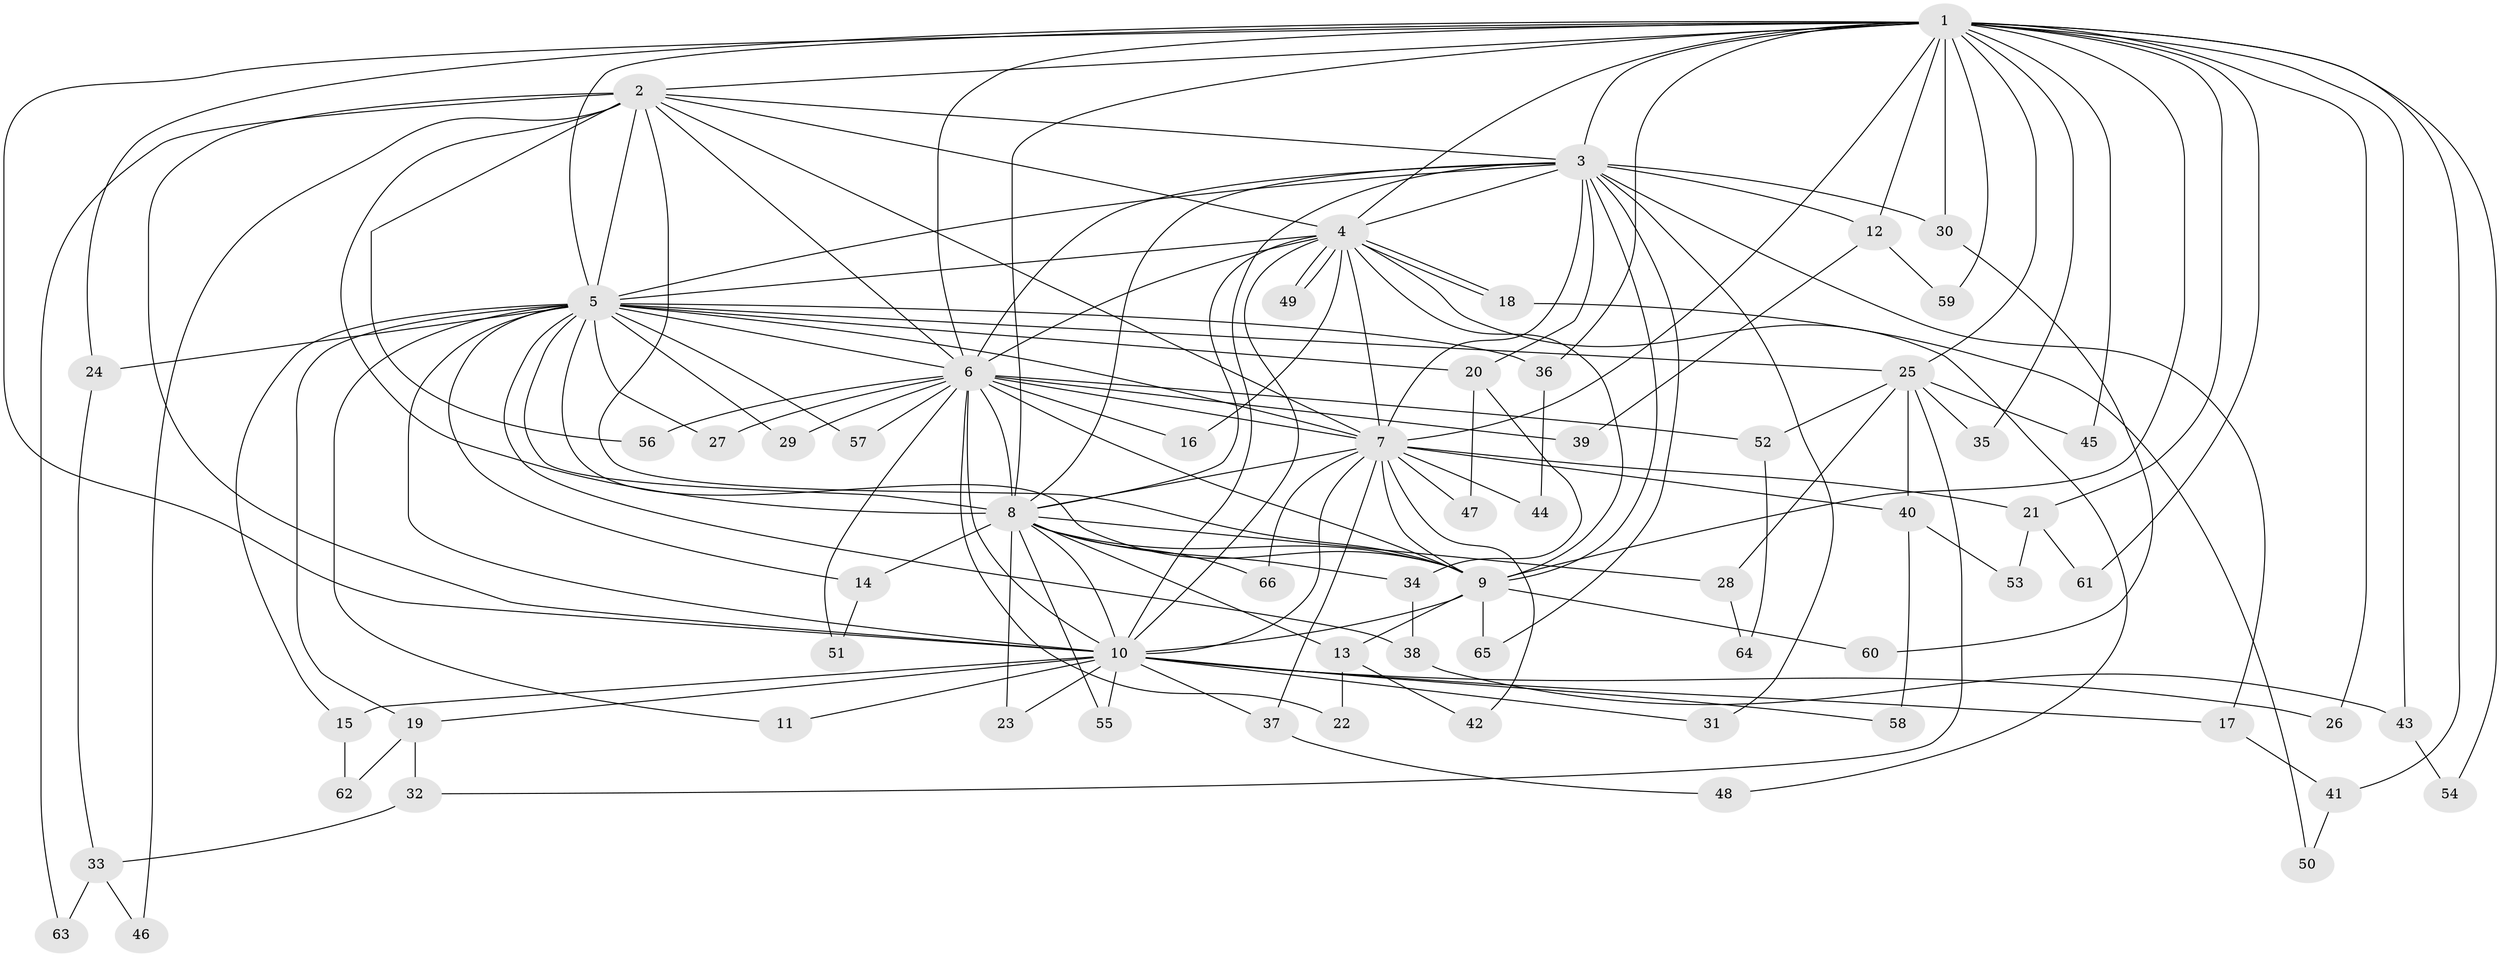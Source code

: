// Generated by graph-tools (version 1.1) at 2025/45/03/09/25 04:45:05]
// undirected, 66 vertices, 157 edges
graph export_dot {
graph [start="1"]
  node [color=gray90,style=filled];
  1;
  2;
  3;
  4;
  5;
  6;
  7;
  8;
  9;
  10;
  11;
  12;
  13;
  14;
  15;
  16;
  17;
  18;
  19;
  20;
  21;
  22;
  23;
  24;
  25;
  26;
  27;
  28;
  29;
  30;
  31;
  32;
  33;
  34;
  35;
  36;
  37;
  38;
  39;
  40;
  41;
  42;
  43;
  44;
  45;
  46;
  47;
  48;
  49;
  50;
  51;
  52;
  53;
  54;
  55;
  56;
  57;
  58;
  59;
  60;
  61;
  62;
  63;
  64;
  65;
  66;
  1 -- 2;
  1 -- 3;
  1 -- 4;
  1 -- 5;
  1 -- 6;
  1 -- 7;
  1 -- 8;
  1 -- 9;
  1 -- 10;
  1 -- 12;
  1 -- 21;
  1 -- 24;
  1 -- 25;
  1 -- 26;
  1 -- 30;
  1 -- 35;
  1 -- 36;
  1 -- 41;
  1 -- 43;
  1 -- 45;
  1 -- 54;
  1 -- 59;
  1 -- 61;
  2 -- 3;
  2 -- 4;
  2 -- 5;
  2 -- 6;
  2 -- 7;
  2 -- 8;
  2 -- 9;
  2 -- 10;
  2 -- 46;
  2 -- 56;
  2 -- 63;
  3 -- 4;
  3 -- 5;
  3 -- 6;
  3 -- 7;
  3 -- 8;
  3 -- 9;
  3 -- 10;
  3 -- 12;
  3 -- 17;
  3 -- 20;
  3 -- 30;
  3 -- 31;
  3 -- 65;
  4 -- 5;
  4 -- 6;
  4 -- 7;
  4 -- 8;
  4 -- 9;
  4 -- 10;
  4 -- 16;
  4 -- 18;
  4 -- 18;
  4 -- 48;
  4 -- 49;
  4 -- 49;
  5 -- 6;
  5 -- 7;
  5 -- 8;
  5 -- 9;
  5 -- 10;
  5 -- 11;
  5 -- 14;
  5 -- 15;
  5 -- 19;
  5 -- 20;
  5 -- 24;
  5 -- 25;
  5 -- 27;
  5 -- 29;
  5 -- 36;
  5 -- 38;
  5 -- 57;
  6 -- 7;
  6 -- 8;
  6 -- 9;
  6 -- 10;
  6 -- 16;
  6 -- 22;
  6 -- 27;
  6 -- 29;
  6 -- 39;
  6 -- 51;
  6 -- 52;
  6 -- 56;
  6 -- 57;
  7 -- 8;
  7 -- 9;
  7 -- 10;
  7 -- 21;
  7 -- 37;
  7 -- 40;
  7 -- 42;
  7 -- 44;
  7 -- 47;
  7 -- 66;
  8 -- 9;
  8 -- 10;
  8 -- 13;
  8 -- 14;
  8 -- 23;
  8 -- 28;
  8 -- 34;
  8 -- 55;
  8 -- 66;
  9 -- 10;
  9 -- 13;
  9 -- 60;
  9 -- 65;
  10 -- 11;
  10 -- 15;
  10 -- 17;
  10 -- 19;
  10 -- 23;
  10 -- 26;
  10 -- 31;
  10 -- 37;
  10 -- 55;
  10 -- 58;
  12 -- 39;
  12 -- 59;
  13 -- 22;
  13 -- 42;
  14 -- 51;
  15 -- 62;
  17 -- 41;
  18 -- 50;
  19 -- 32;
  19 -- 62;
  20 -- 34;
  20 -- 47;
  21 -- 53;
  21 -- 61;
  24 -- 33;
  25 -- 28;
  25 -- 32;
  25 -- 35;
  25 -- 40;
  25 -- 45;
  25 -- 52;
  28 -- 64;
  30 -- 60;
  32 -- 33;
  33 -- 46;
  33 -- 63;
  34 -- 38;
  36 -- 44;
  37 -- 48;
  38 -- 43;
  40 -- 53;
  40 -- 58;
  41 -- 50;
  43 -- 54;
  52 -- 64;
}
